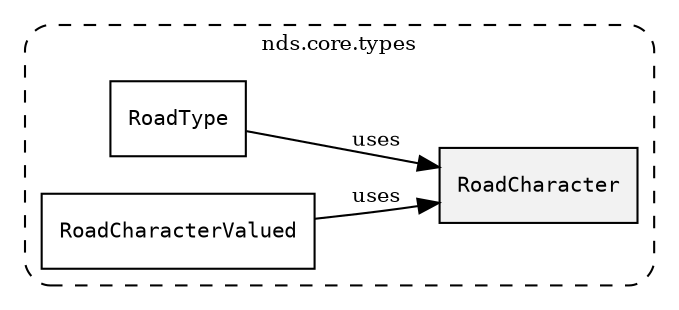 /**
 * This dot file creates symbol collaboration diagram for RoadCharacter.
 */
digraph ZSERIO
{
    node [shape=box, fontsize=10];
    rankdir="LR";
    fontsize=10;
    tooltip="RoadCharacter collaboration diagram";

    subgraph "cluster_nds.core.types"
    {
        style="dashed, rounded";
        label="nds.core.types";
        tooltip="Package nds.core.types";
        href="../../../content/packages/nds.core.types.html#Package-nds-core-types";
        target="_parent";

        "RoadCharacter" [style="filled", fillcolor="#0000000D", target="_parent", label=<<font face="monospace"><table align="center" border="0" cellspacing="0" cellpadding="0"><tr><td href="../../../content/packages/nds.core.types.html#Enum-RoadCharacter" title="Enum defined in nds.core.types">RoadCharacter</td></tr></table></font>>];
        "RoadType" [target="_parent", label=<<font face="monospace"><table align="center" border="0" cellspacing="0" cellpadding="0"><tr><td href="../../../content/packages/nds.core.types.html#Structure-RoadType" title="Structure defined in nds.core.types">RoadType</td></tr></table></font>>];
        "RoadCharacterValued" [target="_parent", label=<<font face="monospace"><table align="center" border="0" cellspacing="0" cellpadding="0"><tr><td href="../../../content/packages/nds.core.types.html#Structure-RoadCharacterValued" title="Structure defined in nds.core.types">RoadCharacterValued</td></tr></table></font>>];
    }

    "RoadType" -> "RoadCharacter" [label="uses", fontsize=10];
    "RoadCharacterValued" -> "RoadCharacter" [label="uses", fontsize=10];
}

